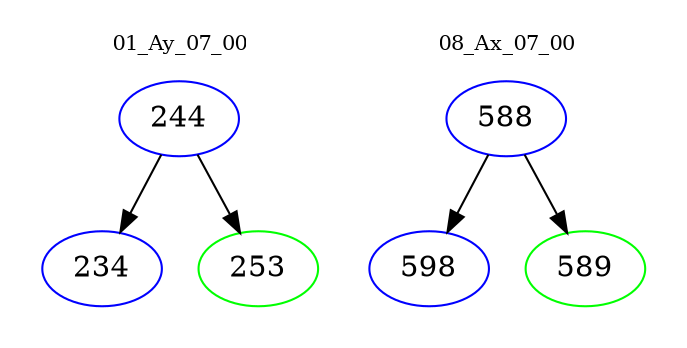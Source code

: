 digraph{
subgraph cluster_0 {
color = white
label = "01_Ay_07_00";
fontsize=10;
T0_244 [label="244", color="blue"]
T0_244 -> T0_234 [color="black"]
T0_234 [label="234", color="blue"]
T0_244 -> T0_253 [color="black"]
T0_253 [label="253", color="green"]
}
subgraph cluster_1 {
color = white
label = "08_Ax_07_00";
fontsize=10;
T1_588 [label="588", color="blue"]
T1_588 -> T1_598 [color="black"]
T1_598 [label="598", color="blue"]
T1_588 -> T1_589 [color="black"]
T1_589 [label="589", color="green"]
}
}
